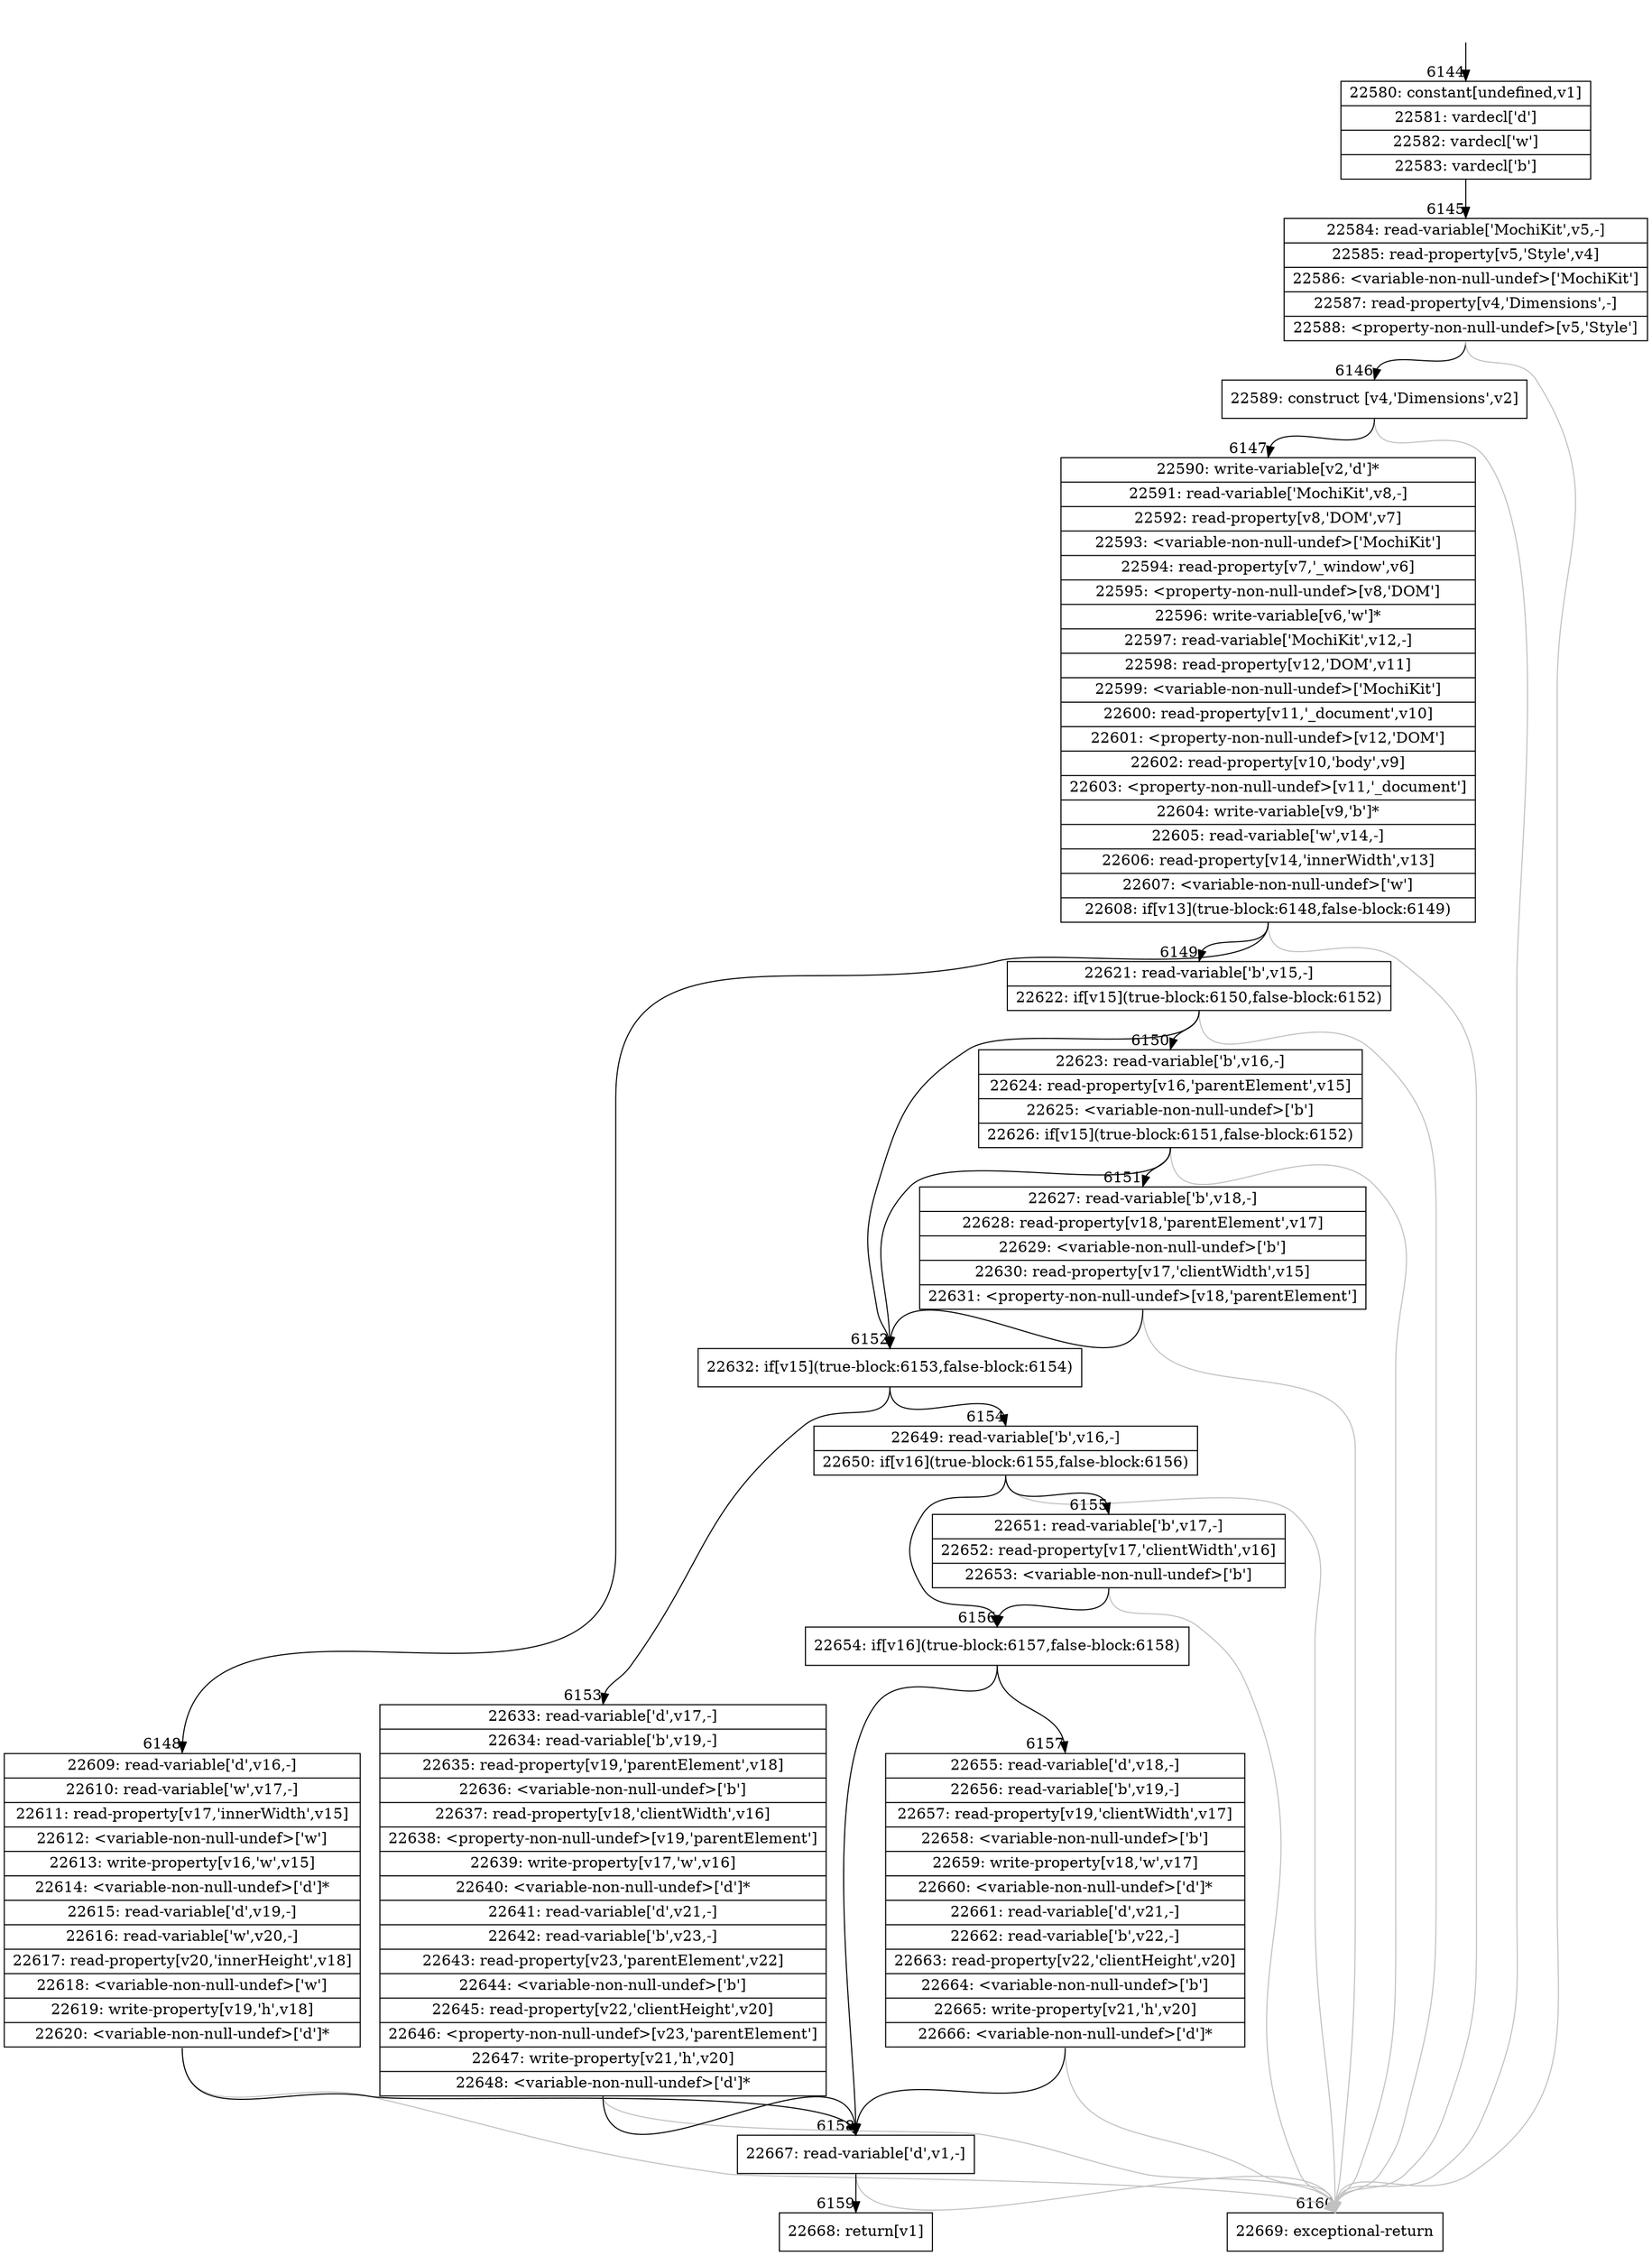 digraph {
rankdir="TD"
BB_entry410[shape=none,label=""];
BB_entry410 -> BB6144 [tailport=s, headport=n, headlabel="    6144"]
BB6144 [shape=record label="{22580: constant[undefined,v1]|22581: vardecl['d']|22582: vardecl['w']|22583: vardecl['b']}" ] 
BB6144 -> BB6145 [tailport=s, headport=n, headlabel="      6145"]
BB6145 [shape=record label="{22584: read-variable['MochiKit',v5,-]|22585: read-property[v5,'Style',v4]|22586: \<variable-non-null-undef\>['MochiKit']|22587: read-property[v4,'Dimensions',-]|22588: \<property-non-null-undef\>[v5,'Style']}" ] 
BB6145 -> BB6146 [tailport=s, headport=n, headlabel="      6146"]
BB6145 -> BB6160 [tailport=s, headport=n, color=gray, headlabel="      6160"]
BB6146 [shape=record label="{22589: construct [v4,'Dimensions',v2]}" ] 
BB6146 -> BB6147 [tailport=s, headport=n, headlabel="      6147"]
BB6146 -> BB6160 [tailport=s, headport=n, color=gray]
BB6147 [shape=record label="{22590: write-variable[v2,'d']*|22591: read-variable['MochiKit',v8,-]|22592: read-property[v8,'DOM',v7]|22593: \<variable-non-null-undef\>['MochiKit']|22594: read-property[v7,'_window',v6]|22595: \<property-non-null-undef\>[v8,'DOM']|22596: write-variable[v6,'w']*|22597: read-variable['MochiKit',v12,-]|22598: read-property[v12,'DOM',v11]|22599: \<variable-non-null-undef\>['MochiKit']|22600: read-property[v11,'_document',v10]|22601: \<property-non-null-undef\>[v12,'DOM']|22602: read-property[v10,'body',v9]|22603: \<property-non-null-undef\>[v11,'_document']|22604: write-variable[v9,'b']*|22605: read-variable['w',v14,-]|22606: read-property[v14,'innerWidth',v13]|22607: \<variable-non-null-undef\>['w']|22608: if[v13](true-block:6148,false-block:6149)}" ] 
BB6147 -> BB6148 [tailport=s, headport=n, headlabel="      6148"]
BB6147 -> BB6149 [tailport=s, headport=n, headlabel="      6149"]
BB6147 -> BB6160 [tailport=s, headport=n, color=gray]
BB6148 [shape=record label="{22609: read-variable['d',v16,-]|22610: read-variable['w',v17,-]|22611: read-property[v17,'innerWidth',v15]|22612: \<variable-non-null-undef\>['w']|22613: write-property[v16,'w',v15]|22614: \<variable-non-null-undef\>['d']*|22615: read-variable['d',v19,-]|22616: read-variable['w',v20,-]|22617: read-property[v20,'innerHeight',v18]|22618: \<variable-non-null-undef\>['w']|22619: write-property[v19,'h',v18]|22620: \<variable-non-null-undef\>['d']*}" ] 
BB6148 -> BB6158 [tailport=s, headport=n, headlabel="      6158"]
BB6148 -> BB6160 [tailport=s, headport=n, color=gray]
BB6149 [shape=record label="{22621: read-variable['b',v15,-]|22622: if[v15](true-block:6150,false-block:6152)}" ] 
BB6149 -> BB6152 [tailport=s, headport=n, headlabel="      6152"]
BB6149 -> BB6150 [tailport=s, headport=n, headlabel="      6150"]
BB6149 -> BB6160 [tailport=s, headport=n, color=gray]
BB6150 [shape=record label="{22623: read-variable['b',v16,-]|22624: read-property[v16,'parentElement',v15]|22625: \<variable-non-null-undef\>['b']|22626: if[v15](true-block:6151,false-block:6152)}" ] 
BB6150 -> BB6152 [tailport=s, headport=n]
BB6150 -> BB6151 [tailport=s, headport=n, headlabel="      6151"]
BB6150 -> BB6160 [tailport=s, headport=n, color=gray]
BB6151 [shape=record label="{22627: read-variable['b',v18,-]|22628: read-property[v18,'parentElement',v17]|22629: \<variable-non-null-undef\>['b']|22630: read-property[v17,'clientWidth',v15]|22631: \<property-non-null-undef\>[v18,'parentElement']}" ] 
BB6151 -> BB6152 [tailport=s, headport=n]
BB6151 -> BB6160 [tailport=s, headport=n, color=gray]
BB6152 [shape=record label="{22632: if[v15](true-block:6153,false-block:6154)}" ] 
BB6152 -> BB6153 [tailport=s, headport=n, headlabel="      6153"]
BB6152 -> BB6154 [tailport=s, headport=n, headlabel="      6154"]
BB6153 [shape=record label="{22633: read-variable['d',v17,-]|22634: read-variable['b',v19,-]|22635: read-property[v19,'parentElement',v18]|22636: \<variable-non-null-undef\>['b']|22637: read-property[v18,'clientWidth',v16]|22638: \<property-non-null-undef\>[v19,'parentElement']|22639: write-property[v17,'w',v16]|22640: \<variable-non-null-undef\>['d']*|22641: read-variable['d',v21,-]|22642: read-variable['b',v23,-]|22643: read-property[v23,'parentElement',v22]|22644: \<variable-non-null-undef\>['b']|22645: read-property[v22,'clientHeight',v20]|22646: \<property-non-null-undef\>[v23,'parentElement']|22647: write-property[v21,'h',v20]|22648: \<variable-non-null-undef\>['d']*}" ] 
BB6153 -> BB6158 [tailport=s, headport=n]
BB6153 -> BB6160 [tailport=s, headport=n, color=gray]
BB6154 [shape=record label="{22649: read-variable['b',v16,-]|22650: if[v16](true-block:6155,false-block:6156)}" ] 
BB6154 -> BB6156 [tailport=s, headport=n, headlabel="      6156"]
BB6154 -> BB6155 [tailport=s, headport=n, headlabel="      6155"]
BB6154 -> BB6160 [tailport=s, headport=n, color=gray]
BB6155 [shape=record label="{22651: read-variable['b',v17,-]|22652: read-property[v17,'clientWidth',v16]|22653: \<variable-non-null-undef\>['b']}" ] 
BB6155 -> BB6156 [tailport=s, headport=n]
BB6155 -> BB6160 [tailport=s, headport=n, color=gray]
BB6156 [shape=record label="{22654: if[v16](true-block:6157,false-block:6158)}" ] 
BB6156 -> BB6157 [tailport=s, headport=n, headlabel="      6157"]
BB6156 -> BB6158 [tailport=s, headport=n]
BB6157 [shape=record label="{22655: read-variable['d',v18,-]|22656: read-variable['b',v19,-]|22657: read-property[v19,'clientWidth',v17]|22658: \<variable-non-null-undef\>['b']|22659: write-property[v18,'w',v17]|22660: \<variable-non-null-undef\>['d']*|22661: read-variable['d',v21,-]|22662: read-variable['b',v22,-]|22663: read-property[v22,'clientHeight',v20]|22664: \<variable-non-null-undef\>['b']|22665: write-property[v21,'h',v20]|22666: \<variable-non-null-undef\>['d']*}" ] 
BB6157 -> BB6158 [tailport=s, headport=n]
BB6157 -> BB6160 [tailport=s, headport=n, color=gray]
BB6158 [shape=record label="{22667: read-variable['d',v1,-]}" ] 
BB6158 -> BB6159 [tailport=s, headport=n, headlabel="      6159"]
BB6158 -> BB6160 [tailport=s, headport=n, color=gray]
BB6159 [shape=record label="{22668: return[v1]}" ] 
BB6160 [shape=record label="{22669: exceptional-return}" ] 
//#$~ 4303
}
